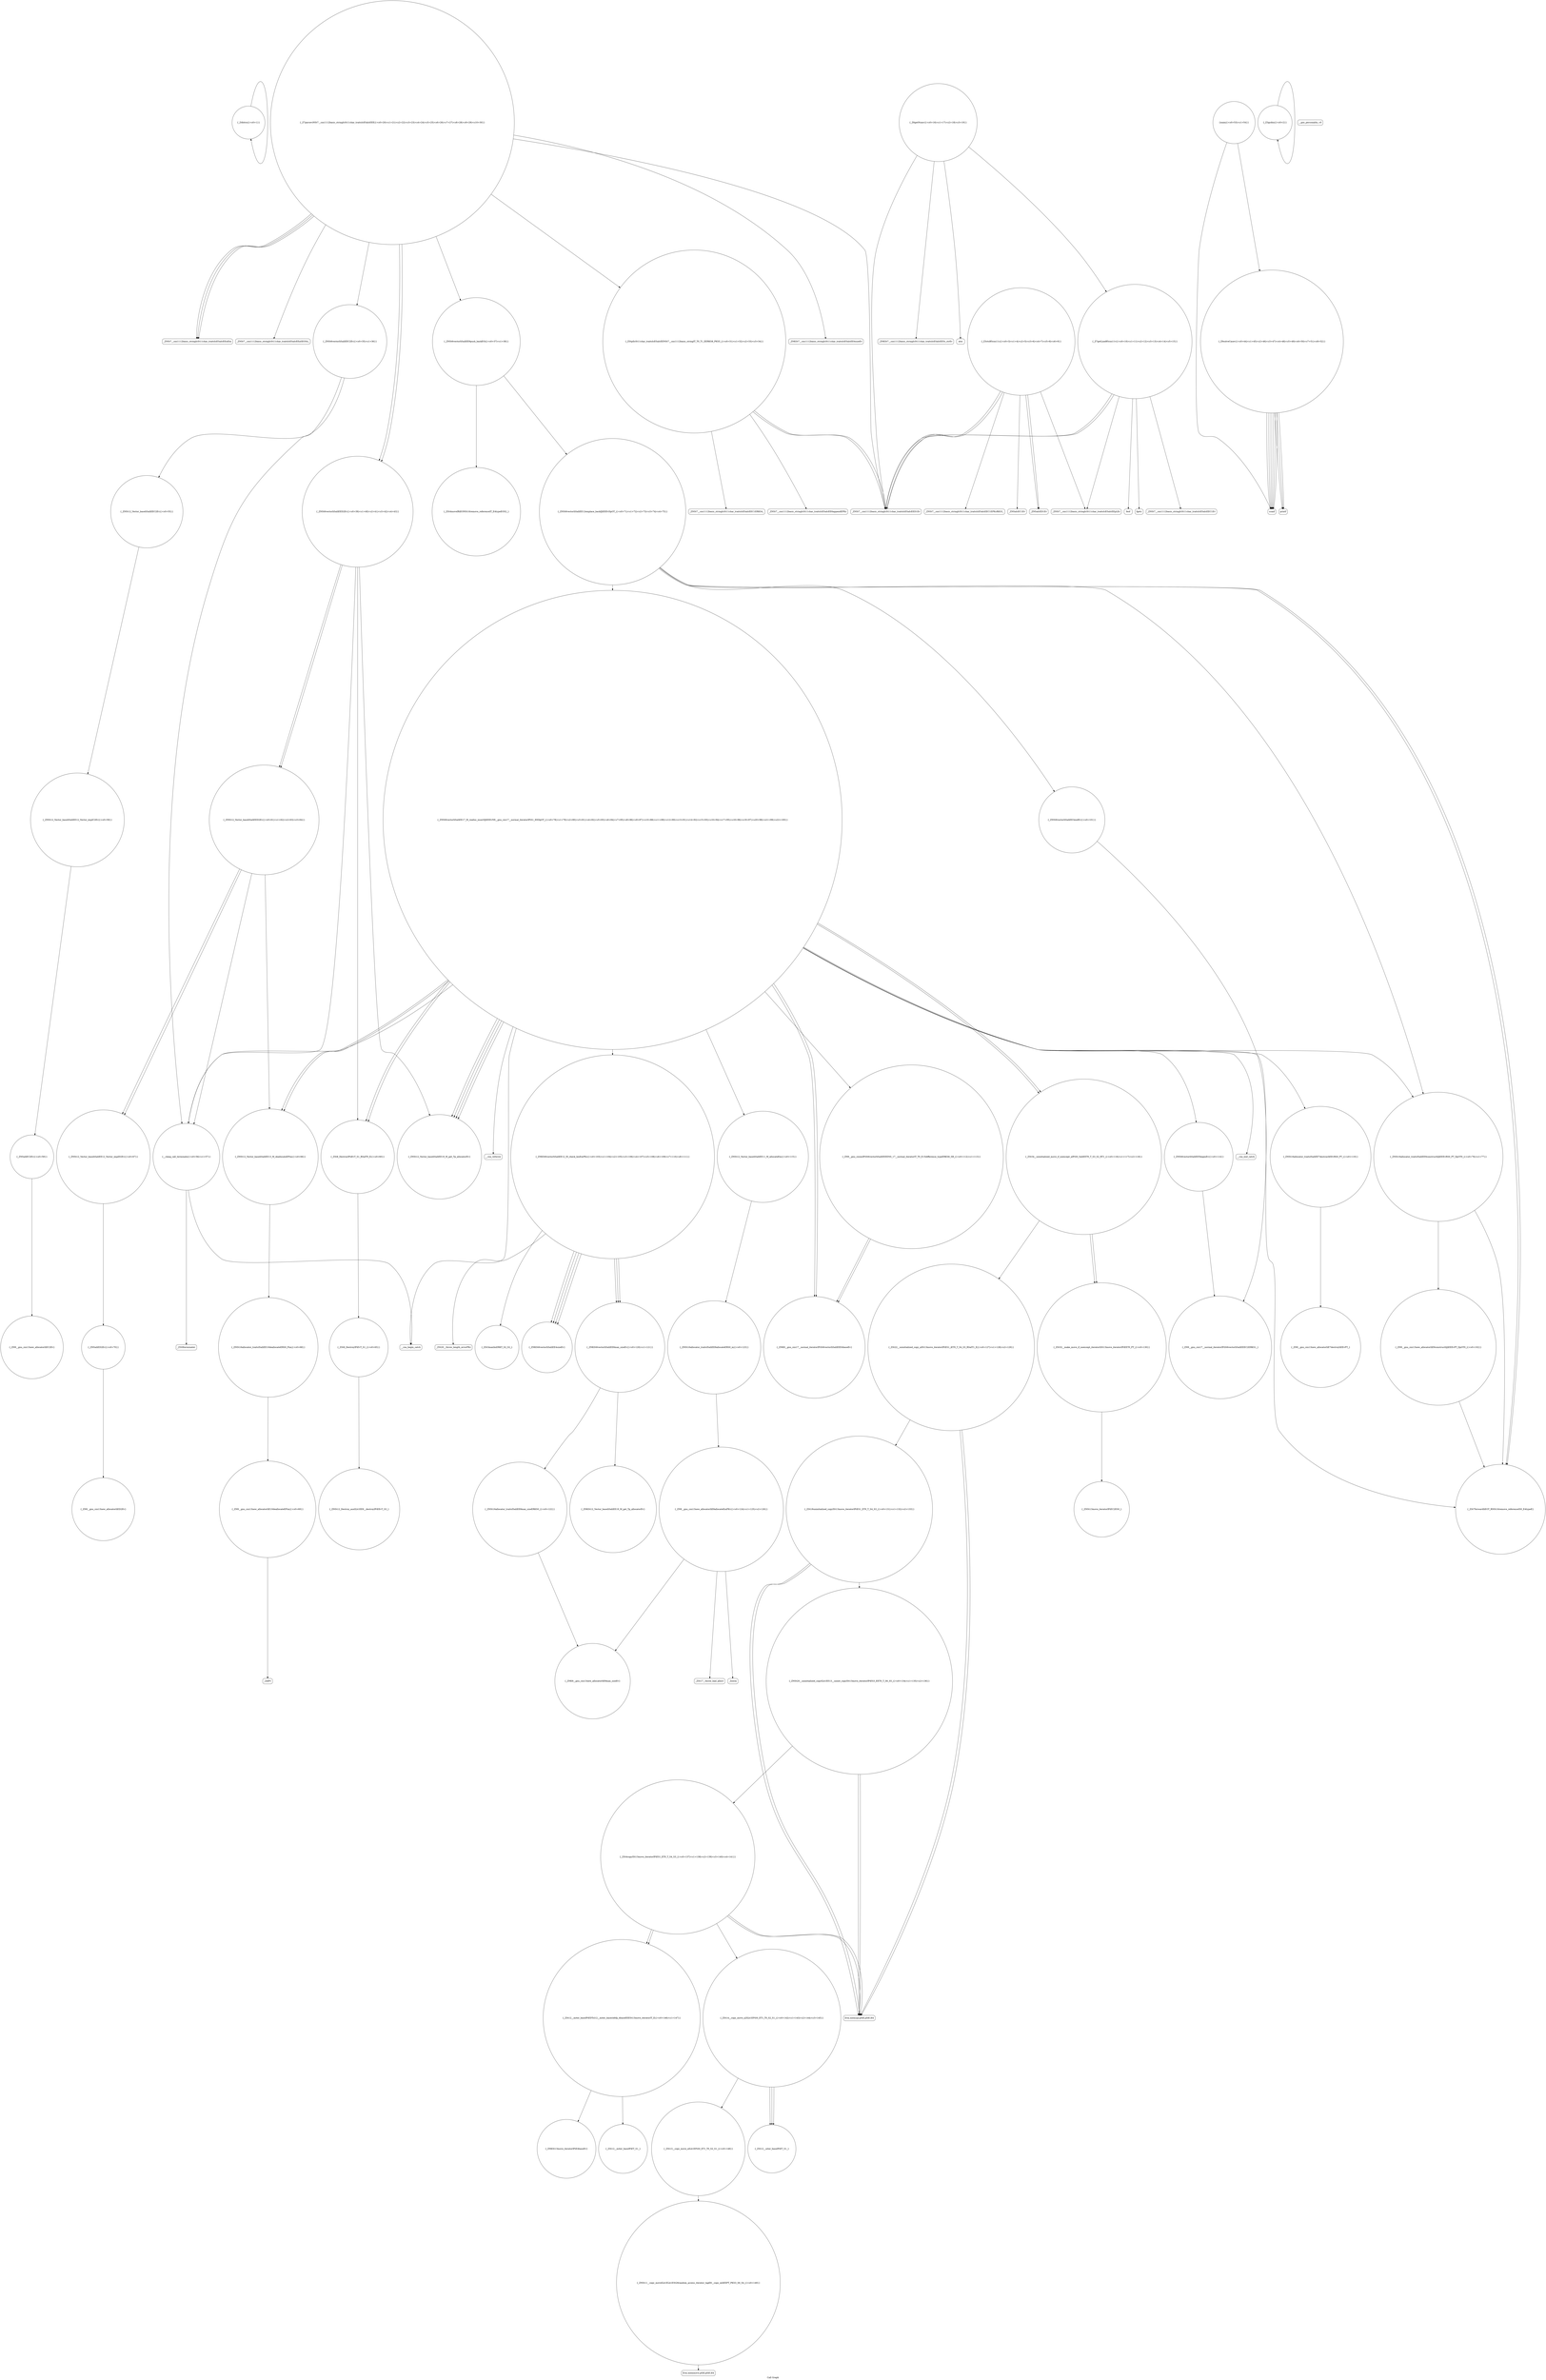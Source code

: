 digraph "Call Graph" {
	label="Call Graph";

	Node0x559c4df916b0 [shape=record,shape=circle,label="{_Z4bitcx|{<s0>1}}"];
	Node0x559c4df916b0:s0 -> Node0x559c4df916b0[color=black];
	Node0x559c4df92d30 [shape=record,shape=circle,label="{_ZN9__gnu_cxx13new_allocatorIiE10deallocateEPim|{<s0>69}}"];
	Node0x559c4df92d30:s0 -> Node0x559c4df92db0[color=black];
	Node0x559c4df953d0 [shape=record,shape=circle,label="{_ZNKSt13move_iteratorIPiE4baseEv}"];
	Node0x559c4df91a30 [shape=record,shape=Mrecord,label="{_ZNSt7__cxx1112basic_stringIcSt11char_traitsIcESaIcEEpLEc}"];
	Node0x559c4df940d0 [shape=record,shape=circle,label="{_ZSt7forwardIiEOT_RNSt16remove_referenceIS0_E4typeE}"];
	Node0x559c4df91db0 [shape=record,shape=Mrecord,label="{atoi}"];
	Node0x559c4df94450 [shape=record,shape=circle,label="{_ZNSt12_Vector_baseIiSaIiEE11_M_allocateEm|{<s0>115}}"];
	Node0x559c4df94450:s0 -> Node0x559c4df94b50[color=black];
	Node0x559c4df92130 [shape=record,shape=Mrecord,label="{_ZNSt7__cxx1112basic_stringIcSt11char_traitsIcESaIcEEixEm}"];
	Node0x559c4df947d0 [shape=record,shape=circle,label="{_ZNKSt6vectorIiSaIiEE4sizeEv}"];
	Node0x559c4df924b0 [shape=record,shape=Mrecord,label="{_ZNSt7__cxx1112basic_stringIcSt11char_traitsIcESaIcEEC1ERKS4_}"];
	Node0x559c4df94b50 [shape=record,shape=circle,label="{_ZNSt16allocator_traitsISaIiEE8allocateERS0_m|{<s0>123}}"];
	Node0x559c4df94b50:s0 -> Node0x559c4df94bd0[color=black];
	Node0x559c4df92830 [shape=record,shape=circle,label="{_ZNSaIiEC2Ev|{<s0>59}}"];
	Node0x559c4df92830:s0 -> Node0x559c4df928b0[color=black];
	Node0x559c4df94ed0 [shape=record,shape=Mrecord,label="{llvm.memcpy.p0i8.p0i8.i64}"];
	Node0x559c4df92bb0 [shape=record,shape=circle,label="{_ZNSt12_Vector_baseIiSaIiEE13_M_deallocateEPim|{<s0>66}}"];
	Node0x559c4df92bb0:s0 -> Node0x559c4df92cb0[color=black];
	Node0x559c4df95250 [shape=record,shape=circle,label="{_ZNSt11__copy_moveILb1ELb1ESt26random_access_iterator_tagE8__copy_mIiEEPT_PKS3_S6_S4_|{<s0>149}}"];
	Node0x559c4df95250:s0 -> Node0x559c4df952d0[color=black];
	Node0x559c4df918b0 [shape=record,shape=Mrecord,label="{_ZNSt7__cxx1112basic_stringIcSt11char_traitsIcESaIcEEC1EPKcRKS3_}"];
	Node0x559c4df93f50 [shape=record,shape=circle,label="{_ZNSt6vectorIiSaIiEE12emplace_backIJiEEEvDpOT_|{<s0>71|<s1>72|<s2>73|<s3>74|<s4>75}}"];
	Node0x559c4df93f50:s0 -> Node0x559c4df940d0[color=black];
	Node0x559c4df93f50:s1 -> Node0x559c4df94050[color=black];
	Node0x559c4df93f50:s2 -> Node0x559c4df941d0[color=black];
	Node0x559c4df93f50:s3 -> Node0x559c4df940d0[color=black];
	Node0x559c4df93f50:s4 -> Node0x559c4df94150[color=black];
	Node0x559c4df91c30 [shape=record,shape=Mrecord,label="{feof}"];
	Node0x559c4df942d0 [shape=record,shape=circle,label="{_ZNKSt6vectorIiSaIiEE12_M_check_lenEmPKc|{<s0>103|<s1>104|<s2>105|<s3>106|<s4>107|<s5>108|<s6>109|<s7>110|<s8>111}}"];
	Node0x559c4df942d0:s0 -> Node0x559c4df94750[color=black];
	Node0x559c4df942d0:s1 -> Node0x559c4df947d0[color=black];
	Node0x559c4df942d0:s2 -> Node0x559c4df94850[color=black];
	Node0x559c4df942d0:s3 -> Node0x559c4df947d0[color=black];
	Node0x559c4df942d0:s4 -> Node0x559c4df947d0[color=black];
	Node0x559c4df942d0:s5 -> Node0x559c4df948d0[color=black];
	Node0x559c4df942d0:s6 -> Node0x559c4df947d0[color=black];
	Node0x559c4df942d0:s7 -> Node0x559c4df94750[color=black];
	Node0x559c4df942d0:s8 -> Node0x559c4df94750[color=black];
	Node0x559c4df91fb0 [shape=record,shape=Mrecord,label="{_ZNSt7__cxx1112basic_stringIcSt11char_traitsIcESaIcEEaSEOS4_}"];
	Node0x559c4df94650 [shape=record,shape=Mrecord,label="{__cxa_rethrow}"];
	Node0x559c4df92330 [shape=record,shape=Mrecord,label="{scanf}"];
	Node0x559c4df949d0 [shape=record,shape=circle,label="{_ZNKSt12_Vector_baseIiSaIiEE19_M_get_Tp_allocatorEv}"];
	Node0x559c4df926b0 [shape=record,shape=Mrecord,label="{__cxa_begin_catch}"];
	Node0x559c4df94d50 [shape=record,shape=circle,label="{_ZSt22__uninitialized_copy_aISt13move_iteratorIPiES1_iET0_T_S4_S3_RSaIT1_E|{<s0>127|<s1>128|<s2>129}}"];
	Node0x559c4df94d50:s0 -> Node0x559c4df94ed0[color=black];
	Node0x559c4df94d50:s1 -> Node0x559c4df94ed0[color=black];
	Node0x559c4df94d50:s2 -> Node0x559c4df94e50[color=black];
	Node0x559c4df92a30 [shape=record,shape=circle,label="{_ZNSt12_Vector_baseIiSaIiEED2Ev|{<s0>61|<s1>62|<s2>63|<s3>64}}"];
	Node0x559c4df92a30:s0 -> Node0x559c4df92bb0[color=black];
	Node0x559c4df92a30:s1 -> Node0x559c4df92c30[color=black];
	Node0x559c4df92a30:s2 -> Node0x559c4df92c30[color=black];
	Node0x559c4df92a30:s3 -> Node0x559c4df92630[color=black];
	Node0x559c4df950d0 [shape=record,shape=circle,label="{_ZSt12__miter_baseIPiEDTcl12__miter_basecldtfp_4baseEEESt13move_iteratorIT_E|{<s0>146|<s1>147}}"];
	Node0x559c4df950d0:s0 -> Node0x559c4df953d0[color=black];
	Node0x559c4df950d0:s1 -> Node0x559c4df95350[color=black];
	Node0x559c4df91730 [shape=record,shape=circle,label="{_Z3gcdxx|{<s0>2}}"];
	Node0x559c4df91730:s0 -> Node0x559c4df91730[color=black];
	Node0x559c4df92db0 [shape=record,shape=Mrecord,label="{_ZdlPv}"];
	Node0x559c4df95450 [shape=record,shape=circle,label="{_ZNSt13move_iteratorIPiEC2ES0_}"];
	Node0x559c4df91ab0 [shape=record,shape=Mrecord,label="{_ZNSt7__cxx1112basic_stringIcSt11char_traitsIcESaIcEED1Ev}"];
	Node0x559c4df94150 [shape=record,shape=circle,label="{_ZNSt6vectorIiSaIiEE17_M_realloc_insertIJiEEEvN9__gnu_cxx17__normal_iteratorIPiS1_EEDpOT_|{<s0>78|<s1>79|<s2>80|<s3>81|<s4>82|<s5>83|<s6>84|<s7>85|<s8>86|<s9>87|<s10>88|<s11>89|<s12>90|<s13>91|<s14>92|<s15>93|<s16>94|<s17>95|<s18>96|<s19>97|<s20>98|<s21>99|<s22>100}}"];
	Node0x559c4df94150:s0 -> Node0x559c4df942d0[color=black];
	Node0x559c4df94150:s1 -> Node0x559c4df943d0[color=black];
	Node0x559c4df94150:s2 -> Node0x559c4df94350[color=black];
	Node0x559c4df94150:s3 -> Node0x559c4df94450[color=black];
	Node0x559c4df94150:s4 -> Node0x559c4df940d0[color=black];
	Node0x559c4df94150:s5 -> Node0x559c4df94050[color=black];
	Node0x559c4df94150:s6 -> Node0x559c4df94550[color=black];
	Node0x559c4df94150:s7 -> Node0x559c4df929b0[color=black];
	Node0x559c4df94150:s8 -> Node0x559c4df944d0[color=black];
	Node0x559c4df94150:s9 -> Node0x559c4df94550[color=black];
	Node0x559c4df94150:s10 -> Node0x559c4df929b0[color=black];
	Node0x559c4df94150:s11 -> Node0x559c4df944d0[color=black];
	Node0x559c4df94150:s12 -> Node0x559c4df926b0[color=black];
	Node0x559c4df94150:s13 -> Node0x559c4df945d0[color=black];
	Node0x559c4df94150:s14 -> Node0x559c4df946d0[color=black];
	Node0x559c4df94150:s15 -> Node0x559c4df929b0[color=black];
	Node0x559c4df94150:s16 -> Node0x559c4df92930[color=black];
	Node0x559c4df94150:s17 -> Node0x559c4df92bb0[color=black];
	Node0x559c4df94150:s18 -> Node0x559c4df94650[color=black];
	Node0x559c4df94150:s19 -> Node0x559c4df929b0[color=black];
	Node0x559c4df94150:s20 -> Node0x559c4df92930[color=black];
	Node0x559c4df94150:s21 -> Node0x559c4df92bb0[color=black];
	Node0x559c4df94150:s22 -> Node0x559c4df92630[color=black];
	Node0x559c4df91e30 [shape=record,shape=Mrecord,label="{_ZNKSt7__cxx1112basic_stringIcSt11char_traitsIcESaIcEE5c_strEv}"];
	Node0x559c4df944d0 [shape=record,shape=circle,label="{_ZSt34__uninitialized_move_if_noexcept_aIPiS0_SaIiEET0_T_S3_S2_RT1_|{<s0>116|<s1>117|<s2>118}}"];
	Node0x559c4df944d0:s0 -> Node0x559c4df94dd0[color=black];
	Node0x559c4df944d0:s1 -> Node0x559c4df94dd0[color=black];
	Node0x559c4df944d0:s2 -> Node0x559c4df94d50[color=black];
	Node0x559c4df921b0 [shape=record,shape=circle,label="{_ZNSt6vectorIiSaIiEE9push_backEOi|{<s0>37|<s1>38}}"];
	Node0x559c4df921b0:s0 -> Node0x559c4df93fd0[color=black];
	Node0x559c4df921b0:s1 -> Node0x559c4df93f50[color=black];
	Node0x559c4df94850 [shape=record,shape=Mrecord,label="{_ZSt20__throw_length_errorPKc}"];
	Node0x559c4df92530 [shape=record,shape=Mrecord,label="{_ZNSt7__cxx1112basic_stringIcSt11char_traitsIcESaIcEE6appendEPKc}"];
	Node0x559c4df94bd0 [shape=record,shape=circle,label="{_ZN9__gnu_cxx13new_allocatorIiE8allocateEmPKv|{<s0>124|<s1>125|<s2>126}}"];
	Node0x559c4df94bd0:s0 -> Node0x559c4df94a50[color=black];
	Node0x559c4df94bd0:s1 -> Node0x559c4df94c50[color=black];
	Node0x559c4df94bd0:s2 -> Node0x559c4df94cd0[color=black];
	Node0x559c4df928b0 [shape=record,shape=circle,label="{_ZN9__gnu_cxx13new_allocatorIiEC2Ev}"];
	Node0x559c4df94f50 [shape=record,shape=circle,label="{_ZNSt20__uninitialized_copyILb1EE13__uninit_copyISt13move_iteratorIPiES3_EET0_T_S6_S5_|{<s0>134|<s1>135|<s2>136}}"];
	Node0x559c4df94f50:s0 -> Node0x559c4df94ed0[color=black];
	Node0x559c4df94f50:s1 -> Node0x559c4df94ed0[color=black];
	Node0x559c4df94f50:s2 -> Node0x559c4df94fd0[color=black];
	Node0x559c4df92c30 [shape=record,shape=circle,label="{_ZNSt12_Vector_baseIiSaIiEE12_Vector_implD2Ev|{<s0>67}}"];
	Node0x559c4df92c30:s0 -> Node0x559c4df92e30[color=black];
	Node0x559c4df952d0 [shape=record,shape=Mrecord,label="{llvm.memmove.p0i8.p0i8.i64}"];
	Node0x559c4df91930 [shape=record,shape=Mrecord,label="{__gxx_personality_v0}"];
	Node0x559c4df93fd0 [shape=record,shape=circle,label="{_ZSt4moveIRiEONSt16remove_referenceIT_E4typeEOS2_}"];
	Node0x559c4df91cb0 [shape=record,shape=Mrecord,label="{fgetc}"];
	Node0x559c4df94350 [shape=record,shape=circle,label="{_ZN9__gnu_cxxmiIPiSt6vectorIiSaIiEEEENS_17__normal_iteratorIT_T0_E15difference_typeERKS8_SB_|{<s0>112|<s1>113}}"];
	Node0x559c4df94350:s0 -> Node0x559c4df94550[color=black];
	Node0x559c4df94350:s1 -> Node0x559c4df94550[color=black];
	Node0x559c4df92030 [shape=record,shape=circle,label="{_ZNSt6vectorIiSaIiEEC2Ev|{<s0>35|<s1>36}}"];
	Node0x559c4df92030:s0 -> Node0x559c4df925b0[color=black];
	Node0x559c4df92030:s1 -> Node0x559c4df92630[color=black];
	Node0x559c4df946d0 [shape=record,shape=Mrecord,label="{__cxa_end_catch}"];
	Node0x559c4df923b0 [shape=record,shape=Mrecord,label="{printf}"];
	Node0x559c4df94a50 [shape=record,shape=circle,label="{_ZNK9__gnu_cxx13new_allocatorIiE8max_sizeEv}"];
	Node0x559c4df92730 [shape=record,shape=Mrecord,label="{_ZSt9terminatev}"];
	Node0x559c4df94dd0 [shape=record,shape=circle,label="{_ZSt32__make_move_if_noexcept_iteratorIiSt13move_iteratorIPiEET0_PT_|{<s0>130}}"];
	Node0x559c4df94dd0:s0 -> Node0x559c4df95450[color=black];
	Node0x559c4df92ab0 [shape=record,shape=circle,label="{_ZSt8_DestroyIPiEvT_S1_|{<s0>65}}"];
	Node0x559c4df92ab0:s0 -> Node0x559c4df92b30[color=black];
	Node0x559c4df95150 [shape=record,shape=circle,label="{_ZSt13__copy_move_aILb1EPiS0_ET1_T0_S2_S1_|{<s0>148}}"];
	Node0x559c4df95150:s0 -> Node0x559c4df95250[color=black];
	Node0x559c4df917b0 [shape=record,shape=circle,label="{_Z3ctsB5cxx11c|{<s0>3|<s1>4|<s2>5|<s3>6|<s4>7|<s5>8|<s6>9}}"];
	Node0x559c4df917b0:s0 -> Node0x559c4df91830[color=black];
	Node0x559c4df917b0:s1 -> Node0x559c4df918b0[color=black];
	Node0x559c4df917b0:s2 -> Node0x559c4df919b0[color=black];
	Node0x559c4df917b0:s3 -> Node0x559c4df91a30[color=black];
	Node0x559c4df917b0:s4 -> Node0x559c4df919b0[color=black];
	Node0x559c4df917b0:s5 -> Node0x559c4df91ab0[color=black];
	Node0x559c4df917b0:s6 -> Node0x559c4df91ab0[color=black];
	Node0x559c4df92e30 [shape=record,shape=circle,label="{_ZNSaIiED2Ev|{<s0>70}}"];
	Node0x559c4df92e30:s0 -> Node0x559c4df93ed0[color=black];
	Node0x559c4df954d0 [shape=record,shape=circle,label="{_ZN9__gnu_cxx13new_allocatorIiE7destroyIiEEvPT_}"];
	Node0x559c4df91b30 [shape=record,shape=circle,label="{_Z7getLineB5cxx11v|{<s0>10|<s1>11|<s2>12|<s3>13|<s4>14|<s5>15}}"];
	Node0x559c4df91b30:s0 -> Node0x559c4df91bb0[color=black];
	Node0x559c4df91b30:s1 -> Node0x559c4df91c30[color=black];
	Node0x559c4df91b30:s2 -> Node0x559c4df91cb0[color=black];
	Node0x559c4df91b30:s3 -> Node0x559c4df91ab0[color=black];
	Node0x559c4df91b30:s4 -> Node0x559c4df91a30[color=black];
	Node0x559c4df91b30:s5 -> Node0x559c4df91ab0[color=black];
	Node0x559c4df941d0 [shape=record,shape=circle,label="{_ZNSt6vectorIiSaIiEE3endEv|{<s0>101}}"];
	Node0x559c4df941d0:s0 -> Node0x559c4df94ad0[color=black];
	Node0x559c4df91eb0 [shape=record,shape=circle,label="{_Z7parseviNSt7__cxx1112basic_stringIcSt11char_traitsIcESaIcEEE|{<s0>20|<s1>21|<s2>22|<s3>23|<s4>24|<s5>25|<s6>26|<s7>27|<s8>28|<s9>29|<s10>30}}"];
	Node0x559c4df91eb0:s0 -> Node0x559c4df91f30[color=black];
	Node0x559c4df91eb0:s1 -> Node0x559c4df91fb0[color=black];
	Node0x559c4df91eb0:s2 -> Node0x559c4df91ab0[color=black];
	Node0x559c4df91eb0:s3 -> Node0x559c4df92030[color=black];
	Node0x559c4df91eb0:s4 -> Node0x559c4df920b0[color=black];
	Node0x559c4df91eb0:s5 -> Node0x559c4df92130[color=black];
	Node0x559c4df91eb0:s6 -> Node0x559c4df921b0[color=black];
	Node0x559c4df91eb0:s7 -> Node0x559c4df92230[color=black];
	Node0x559c4df91eb0:s8 -> Node0x559c4df92130[color=black];
	Node0x559c4df91eb0:s9 -> Node0x559c4df92130[color=black];
	Node0x559c4df91eb0:s10 -> Node0x559c4df92230[color=black];
	Node0x559c4df94550 [shape=record,shape=circle,label="{_ZNK9__gnu_cxx17__normal_iteratorIPiSt6vectorIiSaIiEEE4baseEv}"];
	Node0x559c4df92230 [shape=record,shape=circle,label="{_ZNSt6vectorIiSaIiEED2Ev|{<s0>39|<s1>40|<s2>41|<s3>42|<s4>43}}"];
	Node0x559c4df92230:s0 -> Node0x559c4df929b0[color=black];
	Node0x559c4df92230:s1 -> Node0x559c4df92930[color=black];
	Node0x559c4df92230:s2 -> Node0x559c4df92a30[color=black];
	Node0x559c4df92230:s3 -> Node0x559c4df92a30[color=black];
	Node0x559c4df92230:s4 -> Node0x559c4df92630[color=black];
	Node0x559c4df948d0 [shape=record,shape=circle,label="{_ZSt3maxImERKT_S2_S2_}"];
	Node0x559c4df925b0 [shape=record,shape=circle,label="{_ZNSt12_Vector_baseIiSaIiEEC2Ev|{<s0>55}}"];
	Node0x559c4df925b0:s0 -> Node0x559c4df927b0[color=black];
	Node0x559c4df94c50 [shape=record,shape=Mrecord,label="{_ZSt17__throw_bad_allocv}"];
	Node0x559c4df92930 [shape=record,shape=circle,label="{_ZSt8_DestroyIPiiEvT_S1_RSaIT0_E|{<s0>60}}"];
	Node0x559c4df92930:s0 -> Node0x559c4df92ab0[color=black];
	Node0x559c4df94fd0 [shape=record,shape=circle,label="{_ZSt4copyISt13move_iteratorIPiES1_ET0_T_S4_S3_|{<s0>137|<s1>138|<s2>139|<s3>140|<s4>141}}"];
	Node0x559c4df94fd0:s0 -> Node0x559c4df94ed0[color=black];
	Node0x559c4df94fd0:s1 -> Node0x559c4df950d0[color=black];
	Node0x559c4df94fd0:s2 -> Node0x559c4df94ed0[color=black];
	Node0x559c4df94fd0:s3 -> Node0x559c4df950d0[color=black];
	Node0x559c4df94fd0:s4 -> Node0x559c4df95050[color=black];
	Node0x559c4df92cb0 [shape=record,shape=circle,label="{_ZNSt16allocator_traitsISaIiEE10deallocateERS0_Pim|{<s0>68}}"];
	Node0x559c4df92cb0:s0 -> Node0x559c4df92d30[color=black];
	Node0x559c4df95350 [shape=record,shape=circle,label="{_ZSt12__miter_baseIPiET_S1_}"];
	Node0x559c4df919b0 [shape=record,shape=Mrecord,label="{_ZNSaIcED1Ev}"];
	Node0x559c4df94050 [shape=record,shape=circle,label="{_ZNSt16allocator_traitsISaIiEE9constructIiJiEEEvRS0_PT_DpOT0_|{<s0>76|<s1>77}}"];
	Node0x559c4df94050:s0 -> Node0x559c4df940d0[color=black];
	Node0x559c4df94050:s1 -> Node0x559c4df94250[color=black];
	Node0x559c4df91d30 [shape=record,shape=circle,label="{_Z6getNumv|{<s0>16|<s1>17|<s2>18|<s3>19}}"];
	Node0x559c4df91d30:s0 -> Node0x559c4df91b30[color=black];
	Node0x559c4df91d30:s1 -> Node0x559c4df91e30[color=black];
	Node0x559c4df91d30:s2 -> Node0x559c4df91db0[color=black];
	Node0x559c4df91d30:s3 -> Node0x559c4df91ab0[color=black];
	Node0x559c4df943d0 [shape=record,shape=circle,label="{_ZNSt6vectorIiSaIiEE5beginEv|{<s0>114}}"];
	Node0x559c4df943d0:s0 -> Node0x559c4df94ad0[color=black];
	Node0x559c4df920b0 [shape=record,shape=Mrecord,label="{_ZNKSt7__cxx1112basic_stringIcSt11char_traitsIcESaIcEE4sizeEv}"];
	Node0x559c4df94750 [shape=record,shape=circle,label="{_ZNKSt6vectorIiSaIiEE8max_sizeEv|{<s0>120|<s1>121}}"];
	Node0x559c4df94750:s0 -> Node0x559c4df949d0[color=black];
	Node0x559c4df94750:s1 -> Node0x559c4df94950[color=black];
	Node0x559c4df92430 [shape=record,shape=circle,label="{main|{<s0>53|<s1>54}}"];
	Node0x559c4df92430:s0 -> Node0x559c4df92330[color=black];
	Node0x559c4df92430:s1 -> Node0x559c4df922b0[color=black];
	Node0x559c4df94ad0 [shape=record,shape=circle,label="{_ZN9__gnu_cxx17__normal_iteratorIPiSt6vectorIiSaIiEEEC2ERKS1_}"];
	Node0x559c4df927b0 [shape=record,shape=circle,label="{_ZNSt12_Vector_baseIiSaIiEE12_Vector_implC2Ev|{<s0>58}}"];
	Node0x559c4df927b0:s0 -> Node0x559c4df92830[color=black];
	Node0x559c4df94e50 [shape=record,shape=circle,label="{_ZSt18uninitialized_copyISt13move_iteratorIPiES1_ET0_T_S4_S3_|{<s0>131|<s1>132|<s2>133}}"];
	Node0x559c4df94e50:s0 -> Node0x559c4df94ed0[color=black];
	Node0x559c4df94e50:s1 -> Node0x559c4df94ed0[color=black];
	Node0x559c4df94e50:s2 -> Node0x559c4df94f50[color=black];
	Node0x559c4df92b30 [shape=record,shape=circle,label="{_ZNSt12_Destroy_auxILb1EE9__destroyIPiEEvT_S3_}"];
	Node0x559c4df951d0 [shape=record,shape=circle,label="{_ZSt12__niter_baseIPiET_S1_}"];
	Node0x559c4df91830 [shape=record,shape=Mrecord,label="{_ZNSaIcEC1Ev}"];
	Node0x559c4df93ed0 [shape=record,shape=circle,label="{_ZN9__gnu_cxx13new_allocatorIiED2Ev}"];
	Node0x559c4df91bb0 [shape=record,shape=Mrecord,label="{_ZNSt7__cxx1112basic_stringIcSt11char_traitsIcESaIcEEC1Ev}"];
	Node0x559c4df94250 [shape=record,shape=circle,label="{_ZN9__gnu_cxx13new_allocatorIiE9constructIiJiEEEvPT_DpOT0_|{<s0>102}}"];
	Node0x559c4df94250:s0 -> Node0x559c4df940d0[color=black];
	Node0x559c4df91f30 [shape=record,shape=circle,label="{_ZStplIcSt11char_traitsIcESaIcEENSt7__cxx1112basic_stringIT_T0_T1_EERKS8_PKS5_|{<s0>31|<s1>32|<s2>33|<s3>34}}"];
	Node0x559c4df91f30:s0 -> Node0x559c4df924b0[color=black];
	Node0x559c4df91f30:s1 -> Node0x559c4df92530[color=black];
	Node0x559c4df91f30:s2 -> Node0x559c4df91ab0[color=black];
	Node0x559c4df91f30:s3 -> Node0x559c4df91ab0[color=black];
	Node0x559c4df945d0 [shape=record,shape=circle,label="{_ZNSt16allocator_traitsISaIiEE7destroyIiEEvRS0_PT_|{<s0>119}}"];
	Node0x559c4df945d0:s0 -> Node0x559c4df954d0[color=black];
	Node0x559c4df922b0 [shape=record,shape=circle,label="{_Z9solveCasev|{<s0>44|<s1>45|<s2>46|<s3>47|<s4>48|<s5>49|<s6>50|<s7>51|<s8>52}}"];
	Node0x559c4df922b0:s0 -> Node0x559c4df92330[color=black];
	Node0x559c4df922b0:s1 -> Node0x559c4df92330[color=black];
	Node0x559c4df922b0:s2 -> Node0x559c4df92330[color=black];
	Node0x559c4df922b0:s3 -> Node0x559c4df92330[color=black];
	Node0x559c4df922b0:s4 -> Node0x559c4df92330[color=black];
	Node0x559c4df922b0:s5 -> Node0x559c4df92330[color=black];
	Node0x559c4df922b0:s6 -> Node0x559c4df923b0[color=black];
	Node0x559c4df922b0:s7 -> Node0x559c4df923b0[color=black];
	Node0x559c4df922b0:s8 -> Node0x559c4df923b0[color=black];
	Node0x559c4df94950 [shape=record,shape=circle,label="{_ZNSt16allocator_traitsISaIiEE8max_sizeERKS0_|{<s0>122}}"];
	Node0x559c4df94950:s0 -> Node0x559c4df94a50[color=black];
	Node0x559c4df92630 [shape=record,shape=circle,label="{__clang_call_terminate|{<s0>56|<s1>57}}"];
	Node0x559c4df92630:s0 -> Node0x559c4df926b0[color=black];
	Node0x559c4df92630:s1 -> Node0x559c4df92730[color=black];
	Node0x559c4df94cd0 [shape=record,shape=Mrecord,label="{_Znwm}"];
	Node0x559c4df929b0 [shape=record,shape=circle,label="{_ZNSt12_Vector_baseIiSaIiEE19_M_get_Tp_allocatorEv}"];
	Node0x559c4df95050 [shape=record,shape=circle,label="{_ZSt14__copy_move_a2ILb1EPiS0_ET1_T0_S2_S1_|{<s0>142|<s1>143|<s2>144|<s3>145}}"];
	Node0x559c4df95050:s0 -> Node0x559c4df951d0[color=black];
	Node0x559c4df95050:s1 -> Node0x559c4df951d0[color=black];
	Node0x559c4df95050:s2 -> Node0x559c4df951d0[color=black];
	Node0x559c4df95050:s3 -> Node0x559c4df95150[color=black];
}
